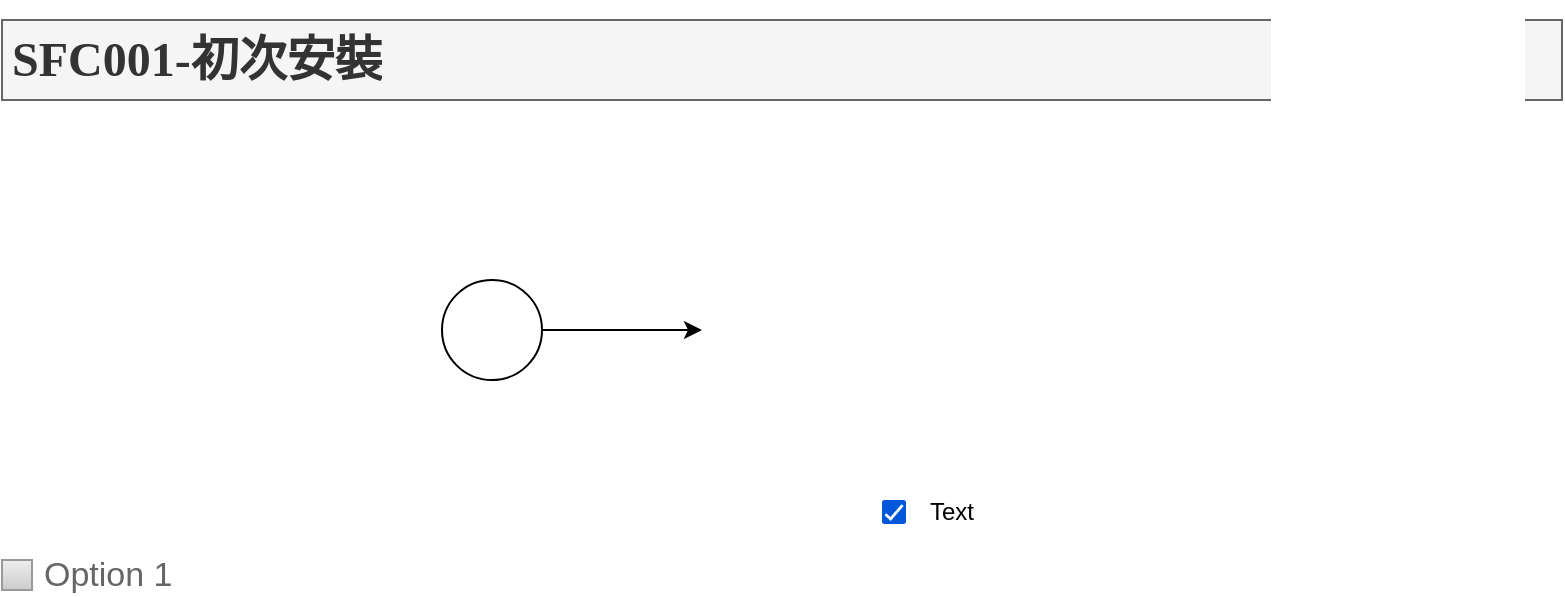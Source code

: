 <mxfile version="12.5.5" type="github">
  <diagram id="WJbkcrBmJmuA8XXHKe5_" name="第1頁">
    <mxGraphModel dx="1550" dy="836" grid="1" gridSize="10" guides="1" tooltips="1" connect="1" arrows="1" fold="1" page="1" pageScale="1" pageWidth="827" pageHeight="1169" math="0" shadow="0" extFonts="Noto Sans^https://fonts.googleapis.com/css?family=Noto+Sans|Noto Sans CJK^https://fonts.googleapis.com/css?family=Noto+Sans+CJK|Noto Sans TC^https://fonts.googleapis.com/css?family=Noto+Sans+TC">
      <root>
        <mxCell id="0"/>
        <mxCell id="1" parent="0"/>
        <mxCell id="_CbOn4KpQWJh2y3hmL9X-1" value="&lt;h1&gt;SFC001-初次安裝&lt;/h1&gt;" style="text;html=1;strokeColor=#666666;fillColor=#f5f5f5;spacing=5;spacingTop=-20;whiteSpace=wrap;overflow=hidden;rounded=0;fontColor=#333333;fontFamily=Noto Sans TC;FType=g;" parent="1" vertex="1">
          <mxGeometry x="20" y="10" width="780" height="40" as="geometry"/>
        </mxCell>
        <mxCell id="vaWpKMgg9GfqvfIClh7l-8" value="" style="edgeStyle=orthogonalEdgeStyle;rounded=0;orthogonalLoop=1;jettySize=auto;html=1;" edge="1" parent="1" source="vaWpKMgg9GfqvfIClh7l-1">
          <mxGeometry relative="1" as="geometry">
            <mxPoint x="370" y="165" as="targetPoint"/>
          </mxGeometry>
        </mxCell>
        <mxCell id="vaWpKMgg9GfqvfIClh7l-1" value="" style="shape=mxgraph.bpmn.shape;html=1;verticalLabelPosition=bottom;labelBackgroundColor=#ffffff;verticalAlign=top;align=center;perimeter=ellipsePerimeter;outlineConnect=0;outline=standard;symbol=general;" vertex="1" parent="1">
          <mxGeometry x="240" y="140" width="50" height="50" as="geometry"/>
        </mxCell>
        <mxCell id="vaWpKMgg9GfqvfIClh7l-30" value="Text" style="html=1;shadow=0;dashed=0;shape=mxgraph.atlassian.checkbox_2;fillColor=#0057D8;strokeColor=none;align=left;verticalAlign=middle;fontStyle=0;fontSize=12;labelPosition=right;verticalLabelPosition=middle;spacingLeft=10" vertex="1" parent="1">
          <mxGeometry x="460" y="250" width="12" height="12" as="geometry"/>
        </mxCell>
        <mxCell id="vaWpKMgg9GfqvfIClh7l-31" value="Option 1" style="strokeWidth=1;shadow=0;dashed=0;align=center;html=1;shape=mxgraph.mockup.forms.rrect;rSize=0;fillColor=#eeeeee;strokeColor=#999999;gradientColor=#cccccc;align=left;spacingLeft=4;fontSize=17;fontColor=#666666;labelPosition=right;" vertex="1" parent="1">
          <mxGeometry x="20" y="280" width="15" height="15" as="geometry"/>
        </mxCell>
      </root>
    </mxGraphModel>
  </diagram>
</mxfile>
